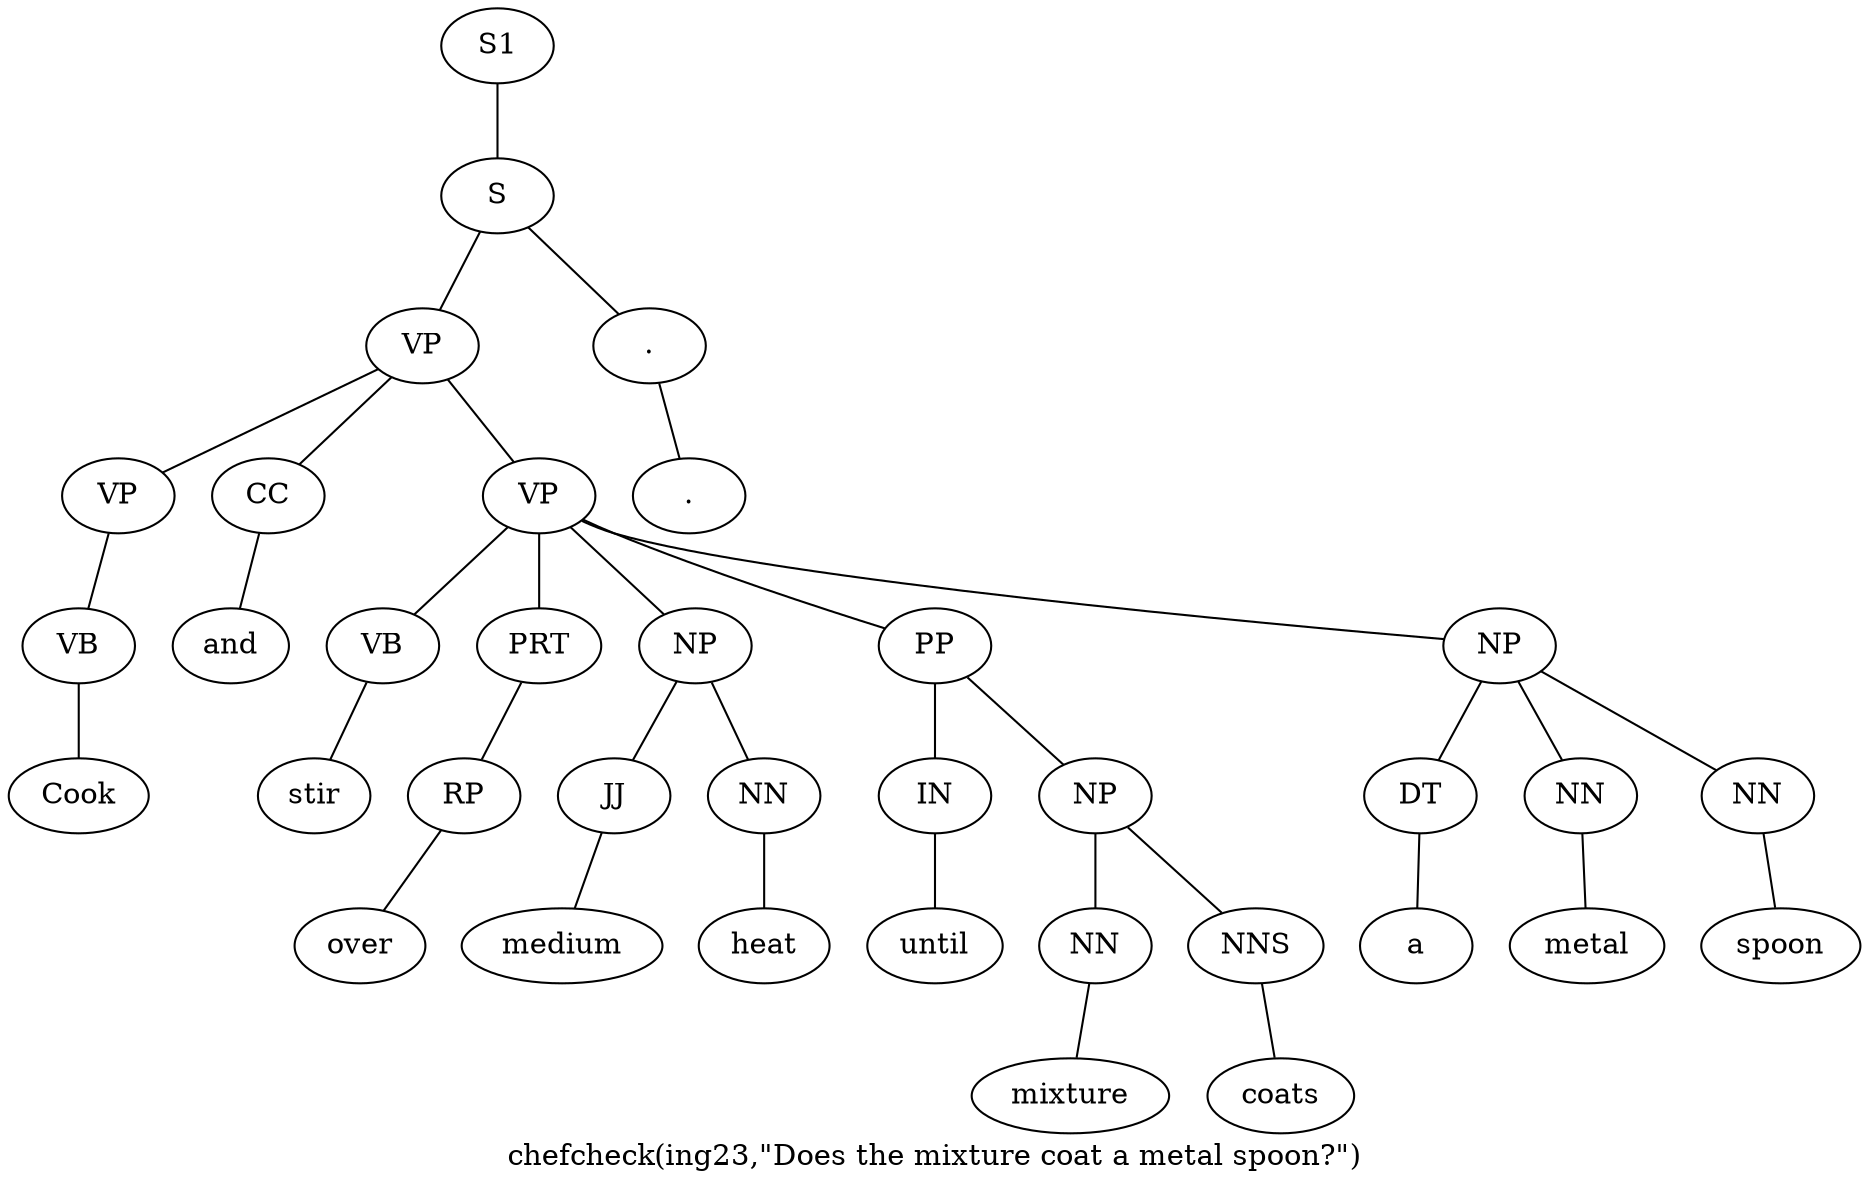 graph SyntaxGraph {
	label = "chefcheck(ing23,\"Does the mixture coat a metal spoon?\")";
	Node0 [label="S1"];
	Node1 [label="S"];
	Node2 [label="VP"];
	Node3 [label="VP"];
	Node4 [label="VB"];
	Node5 [label="Cook"];
	Node6 [label="CC"];
	Node7 [label="and"];
	Node8 [label="VP"];
	Node9 [label="VB"];
	Node10 [label="stir"];
	Node11 [label="PRT"];
	Node12 [label="RP"];
	Node13 [label="over"];
	Node14 [label="NP"];
	Node15 [label="JJ"];
	Node16 [label="medium"];
	Node17 [label="NN"];
	Node18 [label="heat"];
	Node19 [label="PP"];
	Node20 [label="IN"];
	Node21 [label="until"];
	Node22 [label="NP"];
	Node23 [label="NN"];
	Node24 [label="mixture"];
	Node25 [label="NNS"];
	Node26 [label="coats"];
	Node27 [label="NP"];
	Node28 [label="DT"];
	Node29 [label="a"];
	Node30 [label="NN"];
	Node31 [label="metal"];
	Node32 [label="NN"];
	Node33 [label="spoon"];
	Node34 [label="."];
	Node35 [label="."];

	Node0 -- Node1;
	Node1 -- Node2;
	Node1 -- Node34;
	Node2 -- Node3;
	Node2 -- Node6;
	Node2 -- Node8;
	Node3 -- Node4;
	Node4 -- Node5;
	Node6 -- Node7;
	Node8 -- Node9;
	Node8 -- Node11;
	Node8 -- Node14;
	Node8 -- Node19;
	Node8 -- Node27;
	Node9 -- Node10;
	Node11 -- Node12;
	Node12 -- Node13;
	Node14 -- Node15;
	Node14 -- Node17;
	Node15 -- Node16;
	Node17 -- Node18;
	Node19 -- Node20;
	Node19 -- Node22;
	Node20 -- Node21;
	Node22 -- Node23;
	Node22 -- Node25;
	Node23 -- Node24;
	Node25 -- Node26;
	Node27 -- Node28;
	Node27 -- Node30;
	Node27 -- Node32;
	Node28 -- Node29;
	Node30 -- Node31;
	Node32 -- Node33;
	Node34 -- Node35;
}